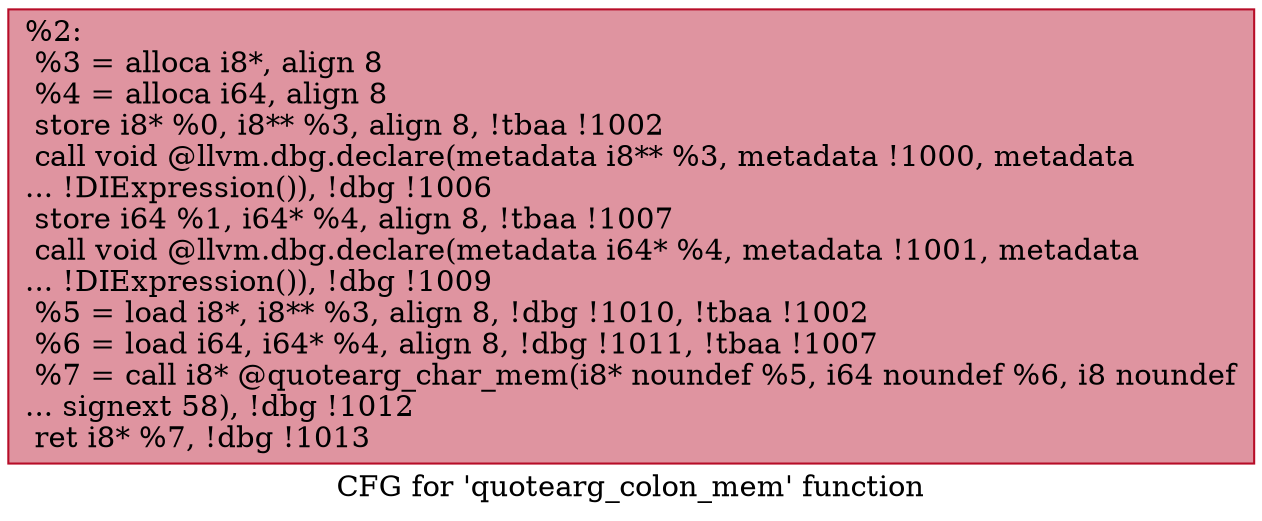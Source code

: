 digraph "CFG for 'quotearg_colon_mem' function" {
	label="CFG for 'quotearg_colon_mem' function";

	Node0x23068a0 [shape=record,color="#b70d28ff", style=filled, fillcolor="#b70d2870",label="{%2:\l  %3 = alloca i8*, align 8\l  %4 = alloca i64, align 8\l  store i8* %0, i8** %3, align 8, !tbaa !1002\l  call void @llvm.dbg.declare(metadata i8** %3, metadata !1000, metadata\l... !DIExpression()), !dbg !1006\l  store i64 %1, i64* %4, align 8, !tbaa !1007\l  call void @llvm.dbg.declare(metadata i64* %4, metadata !1001, metadata\l... !DIExpression()), !dbg !1009\l  %5 = load i8*, i8** %3, align 8, !dbg !1010, !tbaa !1002\l  %6 = load i64, i64* %4, align 8, !dbg !1011, !tbaa !1007\l  %7 = call i8* @quotearg_char_mem(i8* noundef %5, i64 noundef %6, i8 noundef\l... signext 58), !dbg !1012\l  ret i8* %7, !dbg !1013\l}"];
}
